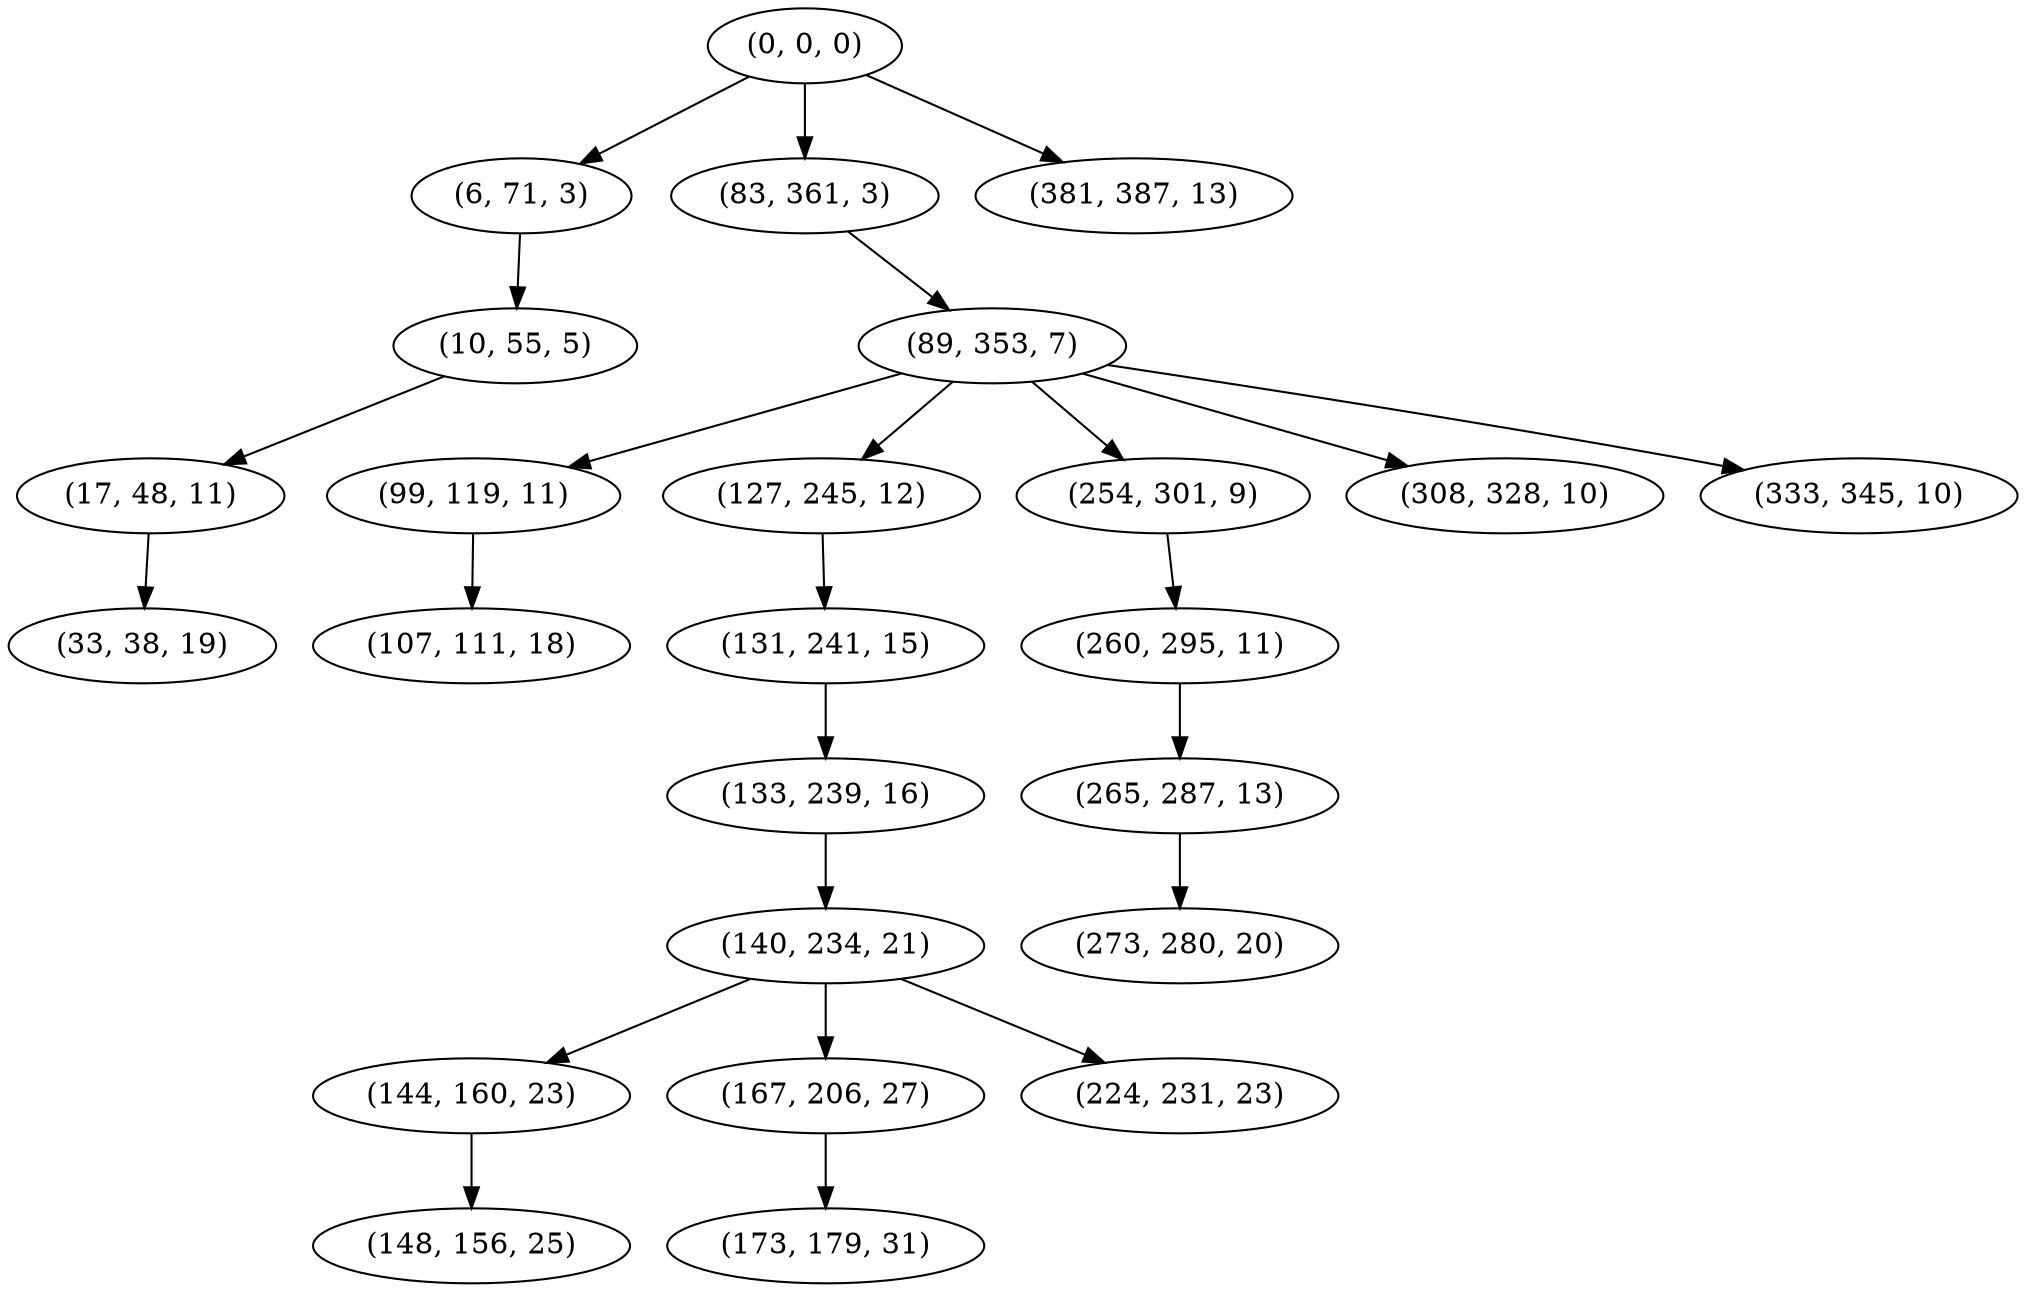 digraph tree {
    "(0, 0, 0)";
    "(6, 71, 3)";
    "(10, 55, 5)";
    "(17, 48, 11)";
    "(33, 38, 19)";
    "(83, 361, 3)";
    "(89, 353, 7)";
    "(99, 119, 11)";
    "(107, 111, 18)";
    "(127, 245, 12)";
    "(131, 241, 15)";
    "(133, 239, 16)";
    "(140, 234, 21)";
    "(144, 160, 23)";
    "(148, 156, 25)";
    "(167, 206, 27)";
    "(173, 179, 31)";
    "(224, 231, 23)";
    "(254, 301, 9)";
    "(260, 295, 11)";
    "(265, 287, 13)";
    "(273, 280, 20)";
    "(308, 328, 10)";
    "(333, 345, 10)";
    "(381, 387, 13)";
    "(0, 0, 0)" -> "(6, 71, 3)";
    "(0, 0, 0)" -> "(83, 361, 3)";
    "(0, 0, 0)" -> "(381, 387, 13)";
    "(6, 71, 3)" -> "(10, 55, 5)";
    "(10, 55, 5)" -> "(17, 48, 11)";
    "(17, 48, 11)" -> "(33, 38, 19)";
    "(83, 361, 3)" -> "(89, 353, 7)";
    "(89, 353, 7)" -> "(99, 119, 11)";
    "(89, 353, 7)" -> "(127, 245, 12)";
    "(89, 353, 7)" -> "(254, 301, 9)";
    "(89, 353, 7)" -> "(308, 328, 10)";
    "(89, 353, 7)" -> "(333, 345, 10)";
    "(99, 119, 11)" -> "(107, 111, 18)";
    "(127, 245, 12)" -> "(131, 241, 15)";
    "(131, 241, 15)" -> "(133, 239, 16)";
    "(133, 239, 16)" -> "(140, 234, 21)";
    "(140, 234, 21)" -> "(144, 160, 23)";
    "(140, 234, 21)" -> "(167, 206, 27)";
    "(140, 234, 21)" -> "(224, 231, 23)";
    "(144, 160, 23)" -> "(148, 156, 25)";
    "(167, 206, 27)" -> "(173, 179, 31)";
    "(254, 301, 9)" -> "(260, 295, 11)";
    "(260, 295, 11)" -> "(265, 287, 13)";
    "(265, 287, 13)" -> "(273, 280, 20)";
}
